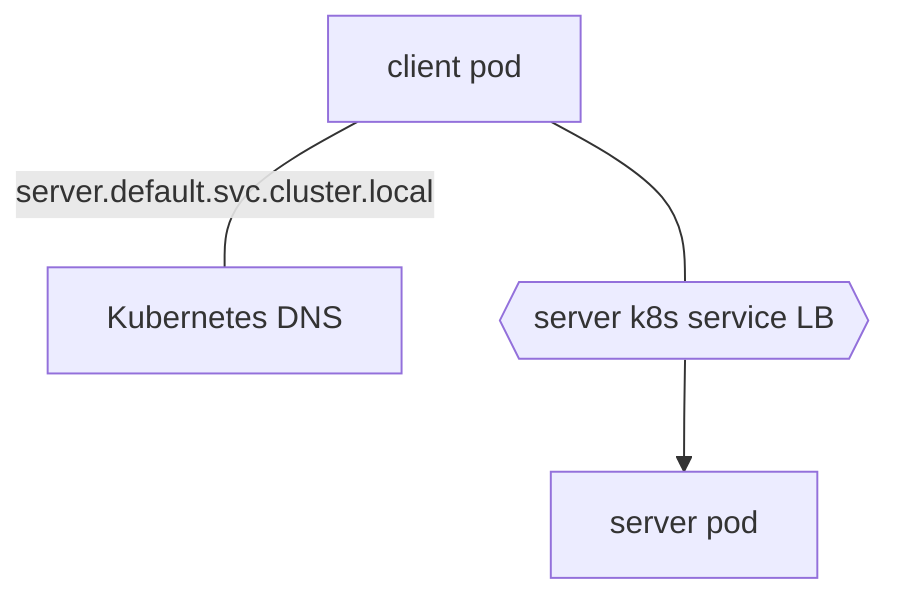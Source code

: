 flowchart TD
  insecure-client ---|server.default.svc.cluster.local| kdns[Kubernetes DNS]
  insecure-client[client pod] --- server{{"server" k8s service LB}}  --> insecure-server[server pod]